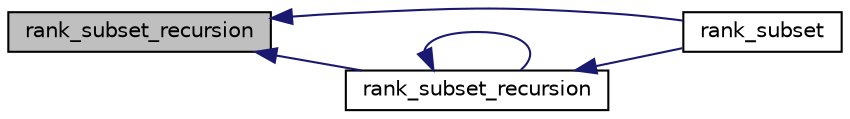 digraph "rank_subset_recursion"
{
  edge [fontname="Helvetica",fontsize="10",labelfontname="Helvetica",labelfontsize="10"];
  node [fontname="Helvetica",fontsize="10",shape=record];
  rankdir="LR";
  Node3545 [label="rank_subset_recursion",height=0.2,width=0.4,color="black", fillcolor="grey75", style="filled", fontcolor="black"];
  Node3545 -> Node3546 [dir="back",color="midnightblue",fontsize="10",style="solid",fontname="Helvetica"];
  Node3546 [label="rank_subset",height=0.2,width=0.4,color="black", fillcolor="white", style="filled",URL="$d2/d23/combinatorics_8h.html#a7b70bb42a74f312a698df85ce0cace5c"];
  Node3545 -> Node3547 [dir="back",color="midnightblue",fontsize="10",style="solid",fontname="Helvetica"];
  Node3547 [label="rank_subset_recursion",height=0.2,width=0.4,color="black", fillcolor="white", style="filled",URL="$d2/d23/combinatorics_8h.html#a2b19bf386bcb96981b49ce61d69d3e56"];
  Node3547 -> Node3546 [dir="back",color="midnightblue",fontsize="10",style="solid",fontname="Helvetica"];
  Node3547 -> Node3547 [dir="back",color="midnightblue",fontsize="10",style="solid",fontname="Helvetica"];
}
